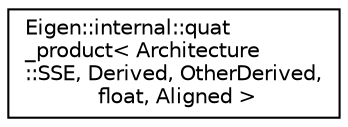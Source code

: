 digraph "Graphical Class Hierarchy"
{
  edge [fontname="Helvetica",fontsize="10",labelfontname="Helvetica",labelfontsize="10"];
  node [fontname="Helvetica",fontsize="10",shape=record];
  rankdir="LR";
  Node1 [label="Eigen::internal::quat\l_product\< Architecture\l::SSE, Derived, OtherDerived,\l float, Aligned \>",height=0.2,width=0.4,color="black", fillcolor="white", style="filled",URL="$struct_eigen_1_1internal_1_1quat__product_3_01_architecture_1_1_s_s_e_00_01_derived_00_01_other_f7ba58521fcfa1150f7ef340255d721d.html"];
}
